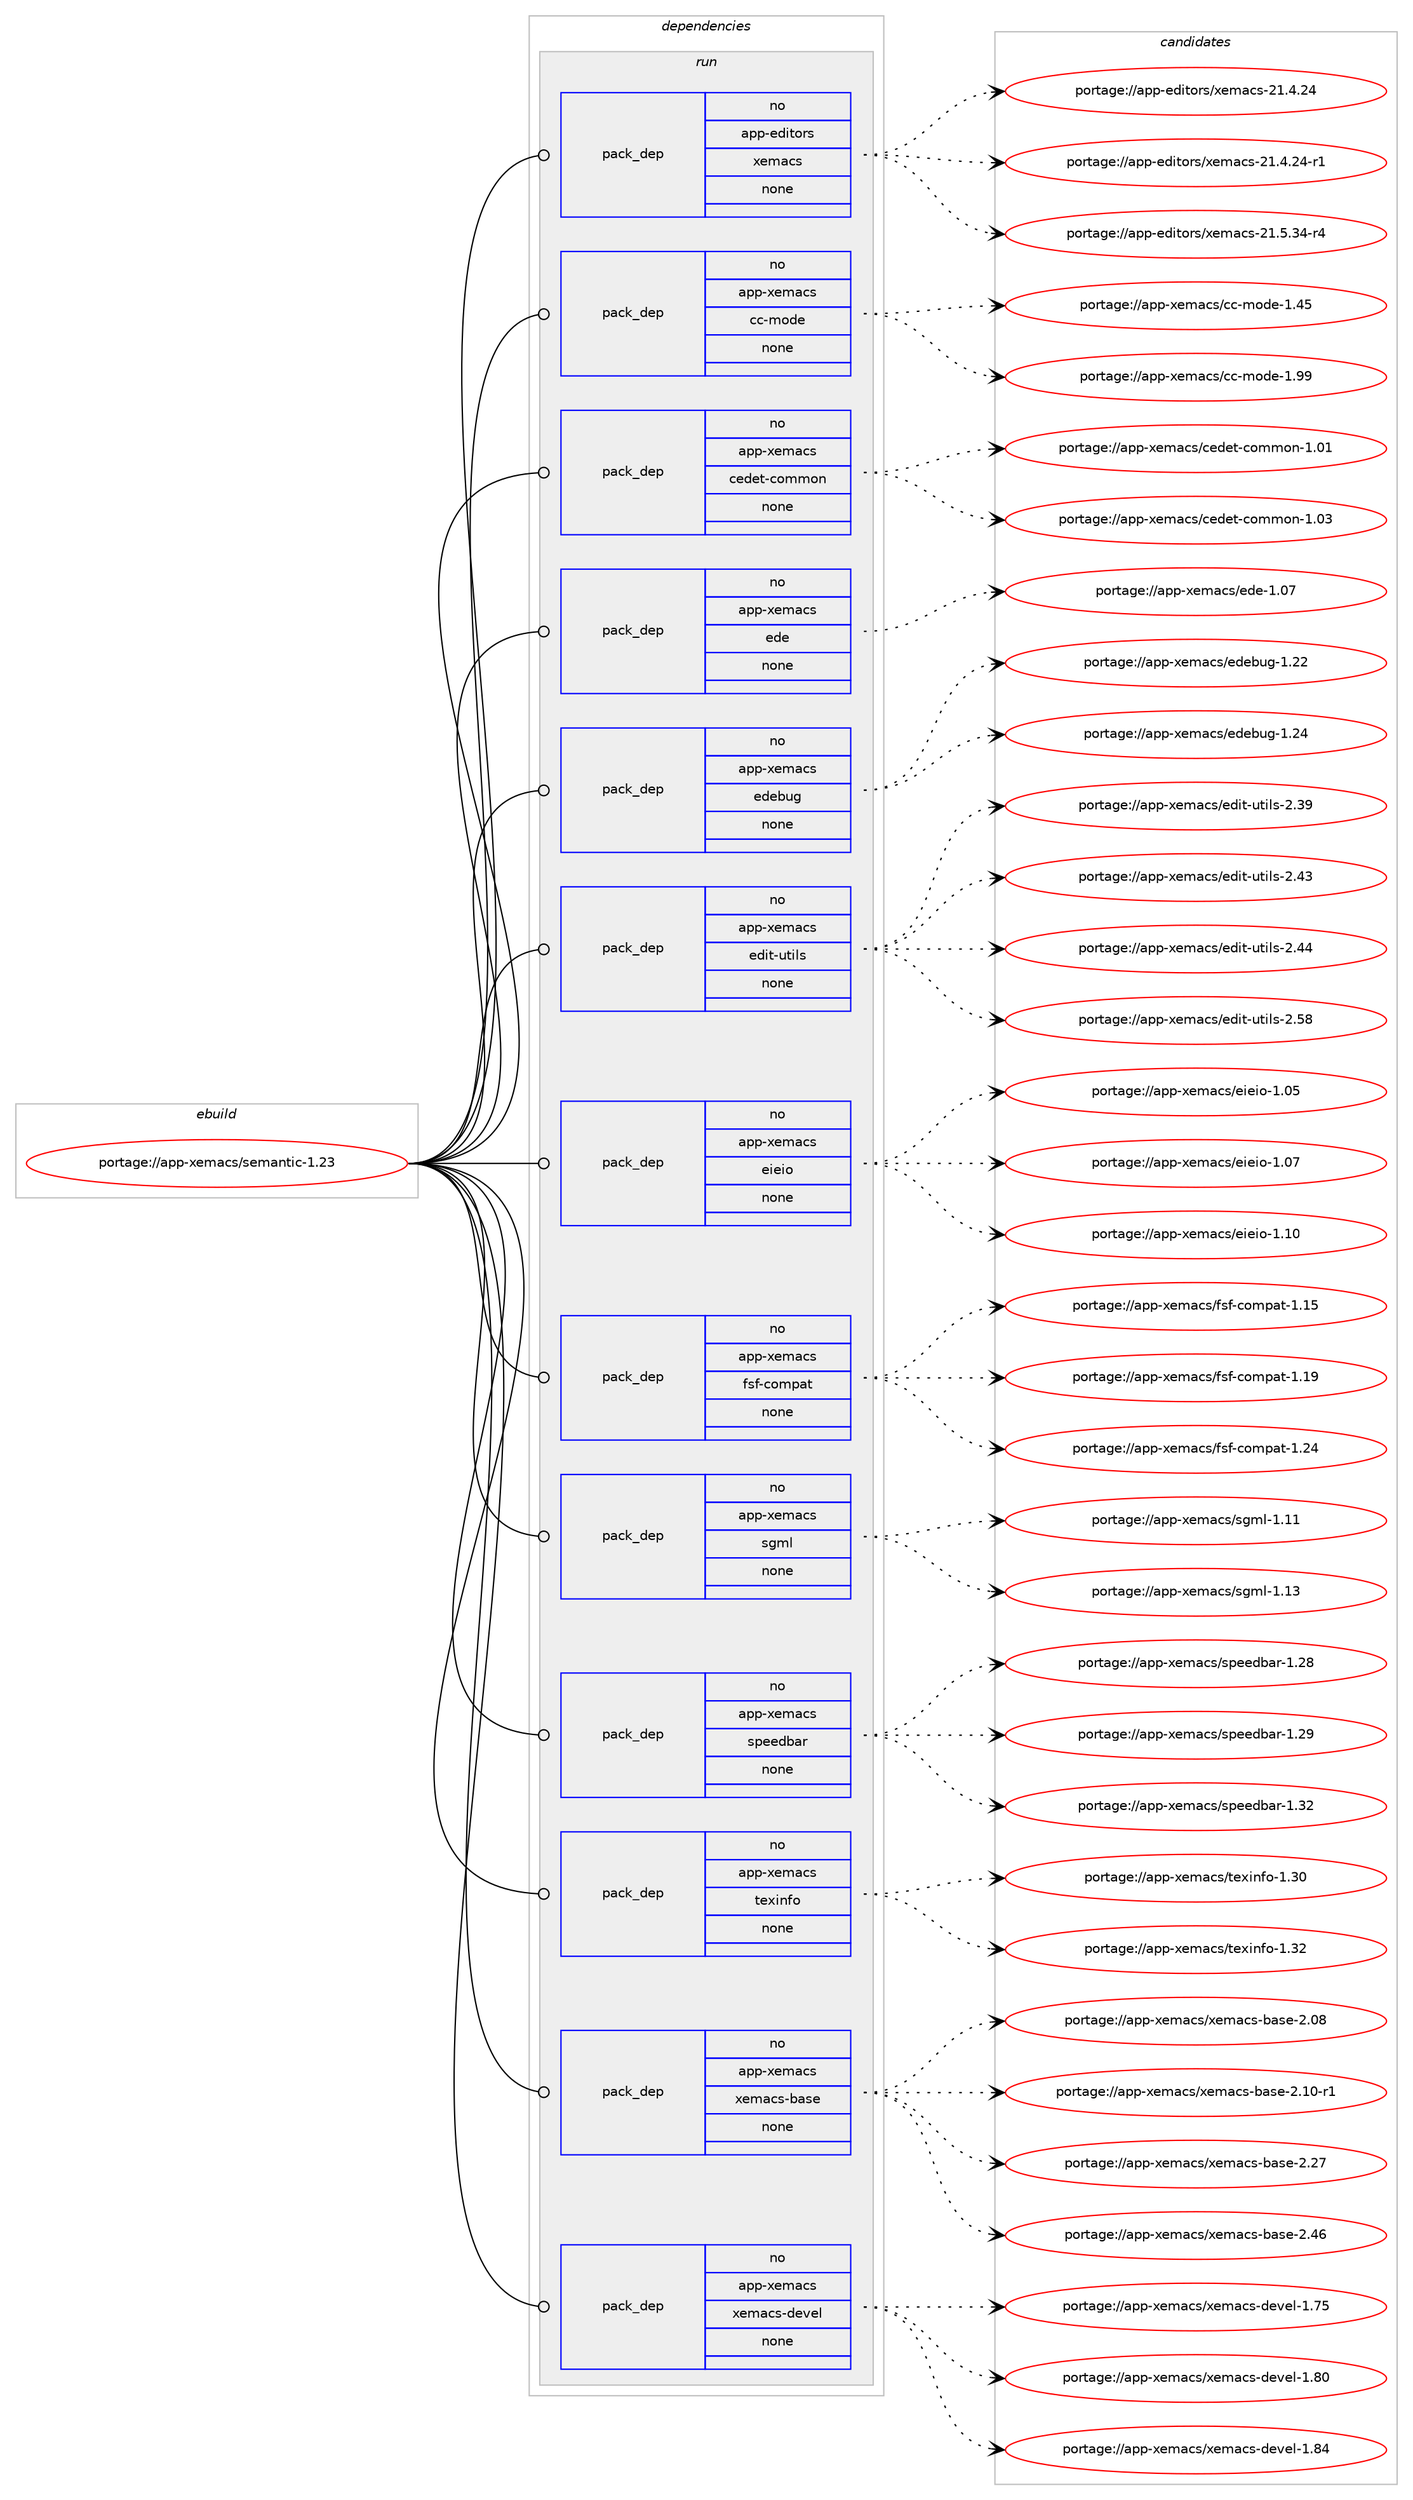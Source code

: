 digraph prolog {

# *************
# Graph options
# *************

newrank=true;
concentrate=true;
compound=true;
graph [rankdir=LR,fontname=Helvetica,fontsize=10,ranksep=1.5];#, ranksep=2.5, nodesep=0.2];
edge  [arrowhead=vee];
node  [fontname=Helvetica,fontsize=10];

# **********
# The ebuild
# **********

subgraph cluster_leftcol {
color=gray;
rank=same;
label=<<i>ebuild</i>>;
id [label="portage://app-xemacs/semantic-1.23", color=red, width=4, href="../app-xemacs/semantic-1.23.svg"];
}

# ****************
# The dependencies
# ****************

subgraph cluster_midcol {
color=gray;
label=<<i>dependencies</i>>;
subgraph cluster_compile {
fillcolor="#eeeeee";
style=filled;
label=<<i>compile</i>>;
}
subgraph cluster_compileandrun {
fillcolor="#eeeeee";
style=filled;
label=<<i>compile and run</i>>;
}
subgraph cluster_run {
fillcolor="#eeeeee";
style=filled;
label=<<i>run</i>>;
subgraph pack38385 {
dependency51228 [label=<<TABLE BORDER="0" CELLBORDER="1" CELLSPACING="0" CELLPADDING="4" WIDTH="220"><TR><TD ROWSPAN="6" CELLPADDING="30">pack_dep</TD></TR><TR><TD WIDTH="110">no</TD></TR><TR><TD>app-editors</TD></TR><TR><TD>xemacs</TD></TR><TR><TD>none</TD></TR><TR><TD></TD></TR></TABLE>>, shape=none, color=blue];
}
id:e -> dependency51228:w [weight=20,style="solid",arrowhead="odot"];
subgraph pack38386 {
dependency51229 [label=<<TABLE BORDER="0" CELLBORDER="1" CELLSPACING="0" CELLPADDING="4" WIDTH="220"><TR><TD ROWSPAN="6" CELLPADDING="30">pack_dep</TD></TR><TR><TD WIDTH="110">no</TD></TR><TR><TD>app-xemacs</TD></TR><TR><TD>cc-mode</TD></TR><TR><TD>none</TD></TR><TR><TD></TD></TR></TABLE>>, shape=none, color=blue];
}
id:e -> dependency51229:w [weight=20,style="solid",arrowhead="odot"];
subgraph pack38387 {
dependency51230 [label=<<TABLE BORDER="0" CELLBORDER="1" CELLSPACING="0" CELLPADDING="4" WIDTH="220"><TR><TD ROWSPAN="6" CELLPADDING="30">pack_dep</TD></TR><TR><TD WIDTH="110">no</TD></TR><TR><TD>app-xemacs</TD></TR><TR><TD>cedet-common</TD></TR><TR><TD>none</TD></TR><TR><TD></TD></TR></TABLE>>, shape=none, color=blue];
}
id:e -> dependency51230:w [weight=20,style="solid",arrowhead="odot"];
subgraph pack38388 {
dependency51231 [label=<<TABLE BORDER="0" CELLBORDER="1" CELLSPACING="0" CELLPADDING="4" WIDTH="220"><TR><TD ROWSPAN="6" CELLPADDING="30">pack_dep</TD></TR><TR><TD WIDTH="110">no</TD></TR><TR><TD>app-xemacs</TD></TR><TR><TD>ede</TD></TR><TR><TD>none</TD></TR><TR><TD></TD></TR></TABLE>>, shape=none, color=blue];
}
id:e -> dependency51231:w [weight=20,style="solid",arrowhead="odot"];
subgraph pack38389 {
dependency51232 [label=<<TABLE BORDER="0" CELLBORDER="1" CELLSPACING="0" CELLPADDING="4" WIDTH="220"><TR><TD ROWSPAN="6" CELLPADDING="30">pack_dep</TD></TR><TR><TD WIDTH="110">no</TD></TR><TR><TD>app-xemacs</TD></TR><TR><TD>edebug</TD></TR><TR><TD>none</TD></TR><TR><TD></TD></TR></TABLE>>, shape=none, color=blue];
}
id:e -> dependency51232:w [weight=20,style="solid",arrowhead="odot"];
subgraph pack38390 {
dependency51233 [label=<<TABLE BORDER="0" CELLBORDER="1" CELLSPACING="0" CELLPADDING="4" WIDTH="220"><TR><TD ROWSPAN="6" CELLPADDING="30">pack_dep</TD></TR><TR><TD WIDTH="110">no</TD></TR><TR><TD>app-xemacs</TD></TR><TR><TD>edit-utils</TD></TR><TR><TD>none</TD></TR><TR><TD></TD></TR></TABLE>>, shape=none, color=blue];
}
id:e -> dependency51233:w [weight=20,style="solid",arrowhead="odot"];
subgraph pack38391 {
dependency51234 [label=<<TABLE BORDER="0" CELLBORDER="1" CELLSPACING="0" CELLPADDING="4" WIDTH="220"><TR><TD ROWSPAN="6" CELLPADDING="30">pack_dep</TD></TR><TR><TD WIDTH="110">no</TD></TR><TR><TD>app-xemacs</TD></TR><TR><TD>eieio</TD></TR><TR><TD>none</TD></TR><TR><TD></TD></TR></TABLE>>, shape=none, color=blue];
}
id:e -> dependency51234:w [weight=20,style="solid",arrowhead="odot"];
subgraph pack38392 {
dependency51235 [label=<<TABLE BORDER="0" CELLBORDER="1" CELLSPACING="0" CELLPADDING="4" WIDTH="220"><TR><TD ROWSPAN="6" CELLPADDING="30">pack_dep</TD></TR><TR><TD WIDTH="110">no</TD></TR><TR><TD>app-xemacs</TD></TR><TR><TD>fsf-compat</TD></TR><TR><TD>none</TD></TR><TR><TD></TD></TR></TABLE>>, shape=none, color=blue];
}
id:e -> dependency51235:w [weight=20,style="solid",arrowhead="odot"];
subgraph pack38393 {
dependency51236 [label=<<TABLE BORDER="0" CELLBORDER="1" CELLSPACING="0" CELLPADDING="4" WIDTH="220"><TR><TD ROWSPAN="6" CELLPADDING="30">pack_dep</TD></TR><TR><TD WIDTH="110">no</TD></TR><TR><TD>app-xemacs</TD></TR><TR><TD>sgml</TD></TR><TR><TD>none</TD></TR><TR><TD></TD></TR></TABLE>>, shape=none, color=blue];
}
id:e -> dependency51236:w [weight=20,style="solid",arrowhead="odot"];
subgraph pack38394 {
dependency51237 [label=<<TABLE BORDER="0" CELLBORDER="1" CELLSPACING="0" CELLPADDING="4" WIDTH="220"><TR><TD ROWSPAN="6" CELLPADDING="30">pack_dep</TD></TR><TR><TD WIDTH="110">no</TD></TR><TR><TD>app-xemacs</TD></TR><TR><TD>speedbar</TD></TR><TR><TD>none</TD></TR><TR><TD></TD></TR></TABLE>>, shape=none, color=blue];
}
id:e -> dependency51237:w [weight=20,style="solid",arrowhead="odot"];
subgraph pack38395 {
dependency51238 [label=<<TABLE BORDER="0" CELLBORDER="1" CELLSPACING="0" CELLPADDING="4" WIDTH="220"><TR><TD ROWSPAN="6" CELLPADDING="30">pack_dep</TD></TR><TR><TD WIDTH="110">no</TD></TR><TR><TD>app-xemacs</TD></TR><TR><TD>texinfo</TD></TR><TR><TD>none</TD></TR><TR><TD></TD></TR></TABLE>>, shape=none, color=blue];
}
id:e -> dependency51238:w [weight=20,style="solid",arrowhead="odot"];
subgraph pack38396 {
dependency51239 [label=<<TABLE BORDER="0" CELLBORDER="1" CELLSPACING="0" CELLPADDING="4" WIDTH="220"><TR><TD ROWSPAN="6" CELLPADDING="30">pack_dep</TD></TR><TR><TD WIDTH="110">no</TD></TR><TR><TD>app-xemacs</TD></TR><TR><TD>xemacs-base</TD></TR><TR><TD>none</TD></TR><TR><TD></TD></TR></TABLE>>, shape=none, color=blue];
}
id:e -> dependency51239:w [weight=20,style="solid",arrowhead="odot"];
subgraph pack38397 {
dependency51240 [label=<<TABLE BORDER="0" CELLBORDER="1" CELLSPACING="0" CELLPADDING="4" WIDTH="220"><TR><TD ROWSPAN="6" CELLPADDING="30">pack_dep</TD></TR><TR><TD WIDTH="110">no</TD></TR><TR><TD>app-xemacs</TD></TR><TR><TD>xemacs-devel</TD></TR><TR><TD>none</TD></TR><TR><TD></TD></TR></TABLE>>, shape=none, color=blue];
}
id:e -> dependency51240:w [weight=20,style="solid",arrowhead="odot"];
}
}

# **************
# The candidates
# **************

subgraph cluster_choices {
rank=same;
color=gray;
label=<<i>candidates</i>>;

subgraph choice38385 {
color=black;
nodesep=1;
choiceportage97112112451011001051161111141154712010110997991154550494652465052 [label="portage://app-editors/xemacs-21.4.24", color=red, width=4,href="../app-editors/xemacs-21.4.24.svg"];
choiceportage971121124510110010511611111411547120101109979911545504946524650524511449 [label="portage://app-editors/xemacs-21.4.24-r1", color=red, width=4,href="../app-editors/xemacs-21.4.24-r1.svg"];
choiceportage971121124510110010511611111411547120101109979911545504946534651524511452 [label="portage://app-editors/xemacs-21.5.34-r4", color=red, width=4,href="../app-editors/xemacs-21.5.34-r4.svg"];
dependency51228:e -> choiceportage97112112451011001051161111141154712010110997991154550494652465052:w [style=dotted,weight="100"];
dependency51228:e -> choiceportage971121124510110010511611111411547120101109979911545504946524650524511449:w [style=dotted,weight="100"];
dependency51228:e -> choiceportage971121124510110010511611111411547120101109979911545504946534651524511452:w [style=dotted,weight="100"];
}
subgraph choice38386 {
color=black;
nodesep=1;
choiceportage97112112451201011099799115479999451091111001014549465253 [label="portage://app-xemacs/cc-mode-1.45", color=red, width=4,href="../app-xemacs/cc-mode-1.45.svg"];
choiceportage97112112451201011099799115479999451091111001014549465757 [label="portage://app-xemacs/cc-mode-1.99", color=red, width=4,href="../app-xemacs/cc-mode-1.99.svg"];
dependency51229:e -> choiceportage97112112451201011099799115479999451091111001014549465253:w [style=dotted,weight="100"];
dependency51229:e -> choiceportage97112112451201011099799115479999451091111001014549465757:w [style=dotted,weight="100"];
}
subgraph choice38387 {
color=black;
nodesep=1;
choiceportage97112112451201011099799115479910110010111645991111091091111104549464849 [label="portage://app-xemacs/cedet-common-1.01", color=red, width=4,href="../app-xemacs/cedet-common-1.01.svg"];
choiceportage97112112451201011099799115479910110010111645991111091091111104549464851 [label="portage://app-xemacs/cedet-common-1.03", color=red, width=4,href="../app-xemacs/cedet-common-1.03.svg"];
dependency51230:e -> choiceportage97112112451201011099799115479910110010111645991111091091111104549464849:w [style=dotted,weight="100"];
dependency51230:e -> choiceportage97112112451201011099799115479910110010111645991111091091111104549464851:w [style=dotted,weight="100"];
}
subgraph choice38388 {
color=black;
nodesep=1;
choiceportage97112112451201011099799115471011001014549464855 [label="portage://app-xemacs/ede-1.07", color=red, width=4,href="../app-xemacs/ede-1.07.svg"];
dependency51231:e -> choiceportage97112112451201011099799115471011001014549464855:w [style=dotted,weight="100"];
}
subgraph choice38389 {
color=black;
nodesep=1;
choiceportage9711211245120101109979911547101100101981171034549465050 [label="portage://app-xemacs/edebug-1.22", color=red, width=4,href="../app-xemacs/edebug-1.22.svg"];
choiceportage9711211245120101109979911547101100101981171034549465052 [label="portage://app-xemacs/edebug-1.24", color=red, width=4,href="../app-xemacs/edebug-1.24.svg"];
dependency51232:e -> choiceportage9711211245120101109979911547101100101981171034549465050:w [style=dotted,weight="100"];
dependency51232:e -> choiceportage9711211245120101109979911547101100101981171034549465052:w [style=dotted,weight="100"];
}
subgraph choice38390 {
color=black;
nodesep=1;
choiceportage9711211245120101109979911547101100105116451171161051081154550465157 [label="portage://app-xemacs/edit-utils-2.39", color=red, width=4,href="../app-xemacs/edit-utils-2.39.svg"];
choiceportage9711211245120101109979911547101100105116451171161051081154550465251 [label="portage://app-xemacs/edit-utils-2.43", color=red, width=4,href="../app-xemacs/edit-utils-2.43.svg"];
choiceportage9711211245120101109979911547101100105116451171161051081154550465252 [label="portage://app-xemacs/edit-utils-2.44", color=red, width=4,href="../app-xemacs/edit-utils-2.44.svg"];
choiceportage9711211245120101109979911547101100105116451171161051081154550465356 [label="portage://app-xemacs/edit-utils-2.58", color=red, width=4,href="../app-xemacs/edit-utils-2.58.svg"];
dependency51233:e -> choiceportage9711211245120101109979911547101100105116451171161051081154550465157:w [style=dotted,weight="100"];
dependency51233:e -> choiceportage9711211245120101109979911547101100105116451171161051081154550465251:w [style=dotted,weight="100"];
dependency51233:e -> choiceportage9711211245120101109979911547101100105116451171161051081154550465252:w [style=dotted,weight="100"];
dependency51233:e -> choiceportage9711211245120101109979911547101100105116451171161051081154550465356:w [style=dotted,weight="100"];
}
subgraph choice38391 {
color=black;
nodesep=1;
choiceportage97112112451201011099799115471011051011051114549464853 [label="portage://app-xemacs/eieio-1.05", color=red, width=4,href="../app-xemacs/eieio-1.05.svg"];
choiceportage97112112451201011099799115471011051011051114549464855 [label="portage://app-xemacs/eieio-1.07", color=red, width=4,href="../app-xemacs/eieio-1.07.svg"];
choiceportage97112112451201011099799115471011051011051114549464948 [label="portage://app-xemacs/eieio-1.10", color=red, width=4,href="../app-xemacs/eieio-1.10.svg"];
dependency51234:e -> choiceportage97112112451201011099799115471011051011051114549464853:w [style=dotted,weight="100"];
dependency51234:e -> choiceportage97112112451201011099799115471011051011051114549464855:w [style=dotted,weight="100"];
dependency51234:e -> choiceportage97112112451201011099799115471011051011051114549464948:w [style=dotted,weight="100"];
}
subgraph choice38392 {
color=black;
nodesep=1;
choiceportage97112112451201011099799115471021151024599111109112971164549464953 [label="portage://app-xemacs/fsf-compat-1.15", color=red, width=4,href="../app-xemacs/fsf-compat-1.15.svg"];
choiceportage97112112451201011099799115471021151024599111109112971164549464957 [label="portage://app-xemacs/fsf-compat-1.19", color=red, width=4,href="../app-xemacs/fsf-compat-1.19.svg"];
choiceportage97112112451201011099799115471021151024599111109112971164549465052 [label="portage://app-xemacs/fsf-compat-1.24", color=red, width=4,href="../app-xemacs/fsf-compat-1.24.svg"];
dependency51235:e -> choiceportage97112112451201011099799115471021151024599111109112971164549464953:w [style=dotted,weight="100"];
dependency51235:e -> choiceportage97112112451201011099799115471021151024599111109112971164549464957:w [style=dotted,weight="100"];
dependency51235:e -> choiceportage97112112451201011099799115471021151024599111109112971164549465052:w [style=dotted,weight="100"];
}
subgraph choice38393 {
color=black;
nodesep=1;
choiceportage97112112451201011099799115471151031091084549464949 [label="portage://app-xemacs/sgml-1.11", color=red, width=4,href="../app-xemacs/sgml-1.11.svg"];
choiceportage97112112451201011099799115471151031091084549464951 [label="portage://app-xemacs/sgml-1.13", color=red, width=4,href="../app-xemacs/sgml-1.13.svg"];
dependency51236:e -> choiceportage97112112451201011099799115471151031091084549464949:w [style=dotted,weight="100"];
dependency51236:e -> choiceportage97112112451201011099799115471151031091084549464951:w [style=dotted,weight="100"];
}
subgraph choice38394 {
color=black;
nodesep=1;
choiceportage971121124512010110997991154711511210110110098971144549465056 [label="portage://app-xemacs/speedbar-1.28", color=red, width=4,href="../app-xemacs/speedbar-1.28.svg"];
choiceportage971121124512010110997991154711511210110110098971144549465057 [label="portage://app-xemacs/speedbar-1.29", color=red, width=4,href="../app-xemacs/speedbar-1.29.svg"];
choiceportage971121124512010110997991154711511210110110098971144549465150 [label="portage://app-xemacs/speedbar-1.32", color=red, width=4,href="../app-xemacs/speedbar-1.32.svg"];
dependency51237:e -> choiceportage971121124512010110997991154711511210110110098971144549465056:w [style=dotted,weight="100"];
dependency51237:e -> choiceportage971121124512010110997991154711511210110110098971144549465057:w [style=dotted,weight="100"];
dependency51237:e -> choiceportage971121124512010110997991154711511210110110098971144549465150:w [style=dotted,weight="100"];
}
subgraph choice38395 {
color=black;
nodesep=1;
choiceportage97112112451201011099799115471161011201051101021114549465148 [label="portage://app-xemacs/texinfo-1.30", color=red, width=4,href="../app-xemacs/texinfo-1.30.svg"];
choiceportage97112112451201011099799115471161011201051101021114549465150 [label="portage://app-xemacs/texinfo-1.32", color=red, width=4,href="../app-xemacs/texinfo-1.32.svg"];
dependency51238:e -> choiceportage97112112451201011099799115471161011201051101021114549465148:w [style=dotted,weight="100"];
dependency51238:e -> choiceportage97112112451201011099799115471161011201051101021114549465150:w [style=dotted,weight="100"];
}
subgraph choice38396 {
color=black;
nodesep=1;
choiceportage971121124512010110997991154712010110997991154598971151014550464856 [label="portage://app-xemacs/xemacs-base-2.08", color=red, width=4,href="../app-xemacs/xemacs-base-2.08.svg"];
choiceportage9711211245120101109979911547120101109979911545989711510145504649484511449 [label="portage://app-xemacs/xemacs-base-2.10-r1", color=red, width=4,href="../app-xemacs/xemacs-base-2.10-r1.svg"];
choiceportage971121124512010110997991154712010110997991154598971151014550465055 [label="portage://app-xemacs/xemacs-base-2.27", color=red, width=4,href="../app-xemacs/xemacs-base-2.27.svg"];
choiceportage971121124512010110997991154712010110997991154598971151014550465254 [label="portage://app-xemacs/xemacs-base-2.46", color=red, width=4,href="../app-xemacs/xemacs-base-2.46.svg"];
dependency51239:e -> choiceportage971121124512010110997991154712010110997991154598971151014550464856:w [style=dotted,weight="100"];
dependency51239:e -> choiceportage9711211245120101109979911547120101109979911545989711510145504649484511449:w [style=dotted,weight="100"];
dependency51239:e -> choiceportage971121124512010110997991154712010110997991154598971151014550465055:w [style=dotted,weight="100"];
dependency51239:e -> choiceportage971121124512010110997991154712010110997991154598971151014550465254:w [style=dotted,weight="100"];
}
subgraph choice38397 {
color=black;
nodesep=1;
choiceportage97112112451201011099799115471201011099799115451001011181011084549465553 [label="portage://app-xemacs/xemacs-devel-1.75", color=red, width=4,href="../app-xemacs/xemacs-devel-1.75.svg"];
choiceportage97112112451201011099799115471201011099799115451001011181011084549465648 [label="portage://app-xemacs/xemacs-devel-1.80", color=red, width=4,href="../app-xemacs/xemacs-devel-1.80.svg"];
choiceportage97112112451201011099799115471201011099799115451001011181011084549465652 [label="portage://app-xemacs/xemacs-devel-1.84", color=red, width=4,href="../app-xemacs/xemacs-devel-1.84.svg"];
dependency51240:e -> choiceportage97112112451201011099799115471201011099799115451001011181011084549465553:w [style=dotted,weight="100"];
dependency51240:e -> choiceportage97112112451201011099799115471201011099799115451001011181011084549465648:w [style=dotted,weight="100"];
dependency51240:e -> choiceportage97112112451201011099799115471201011099799115451001011181011084549465652:w [style=dotted,weight="100"];
}
}

}
